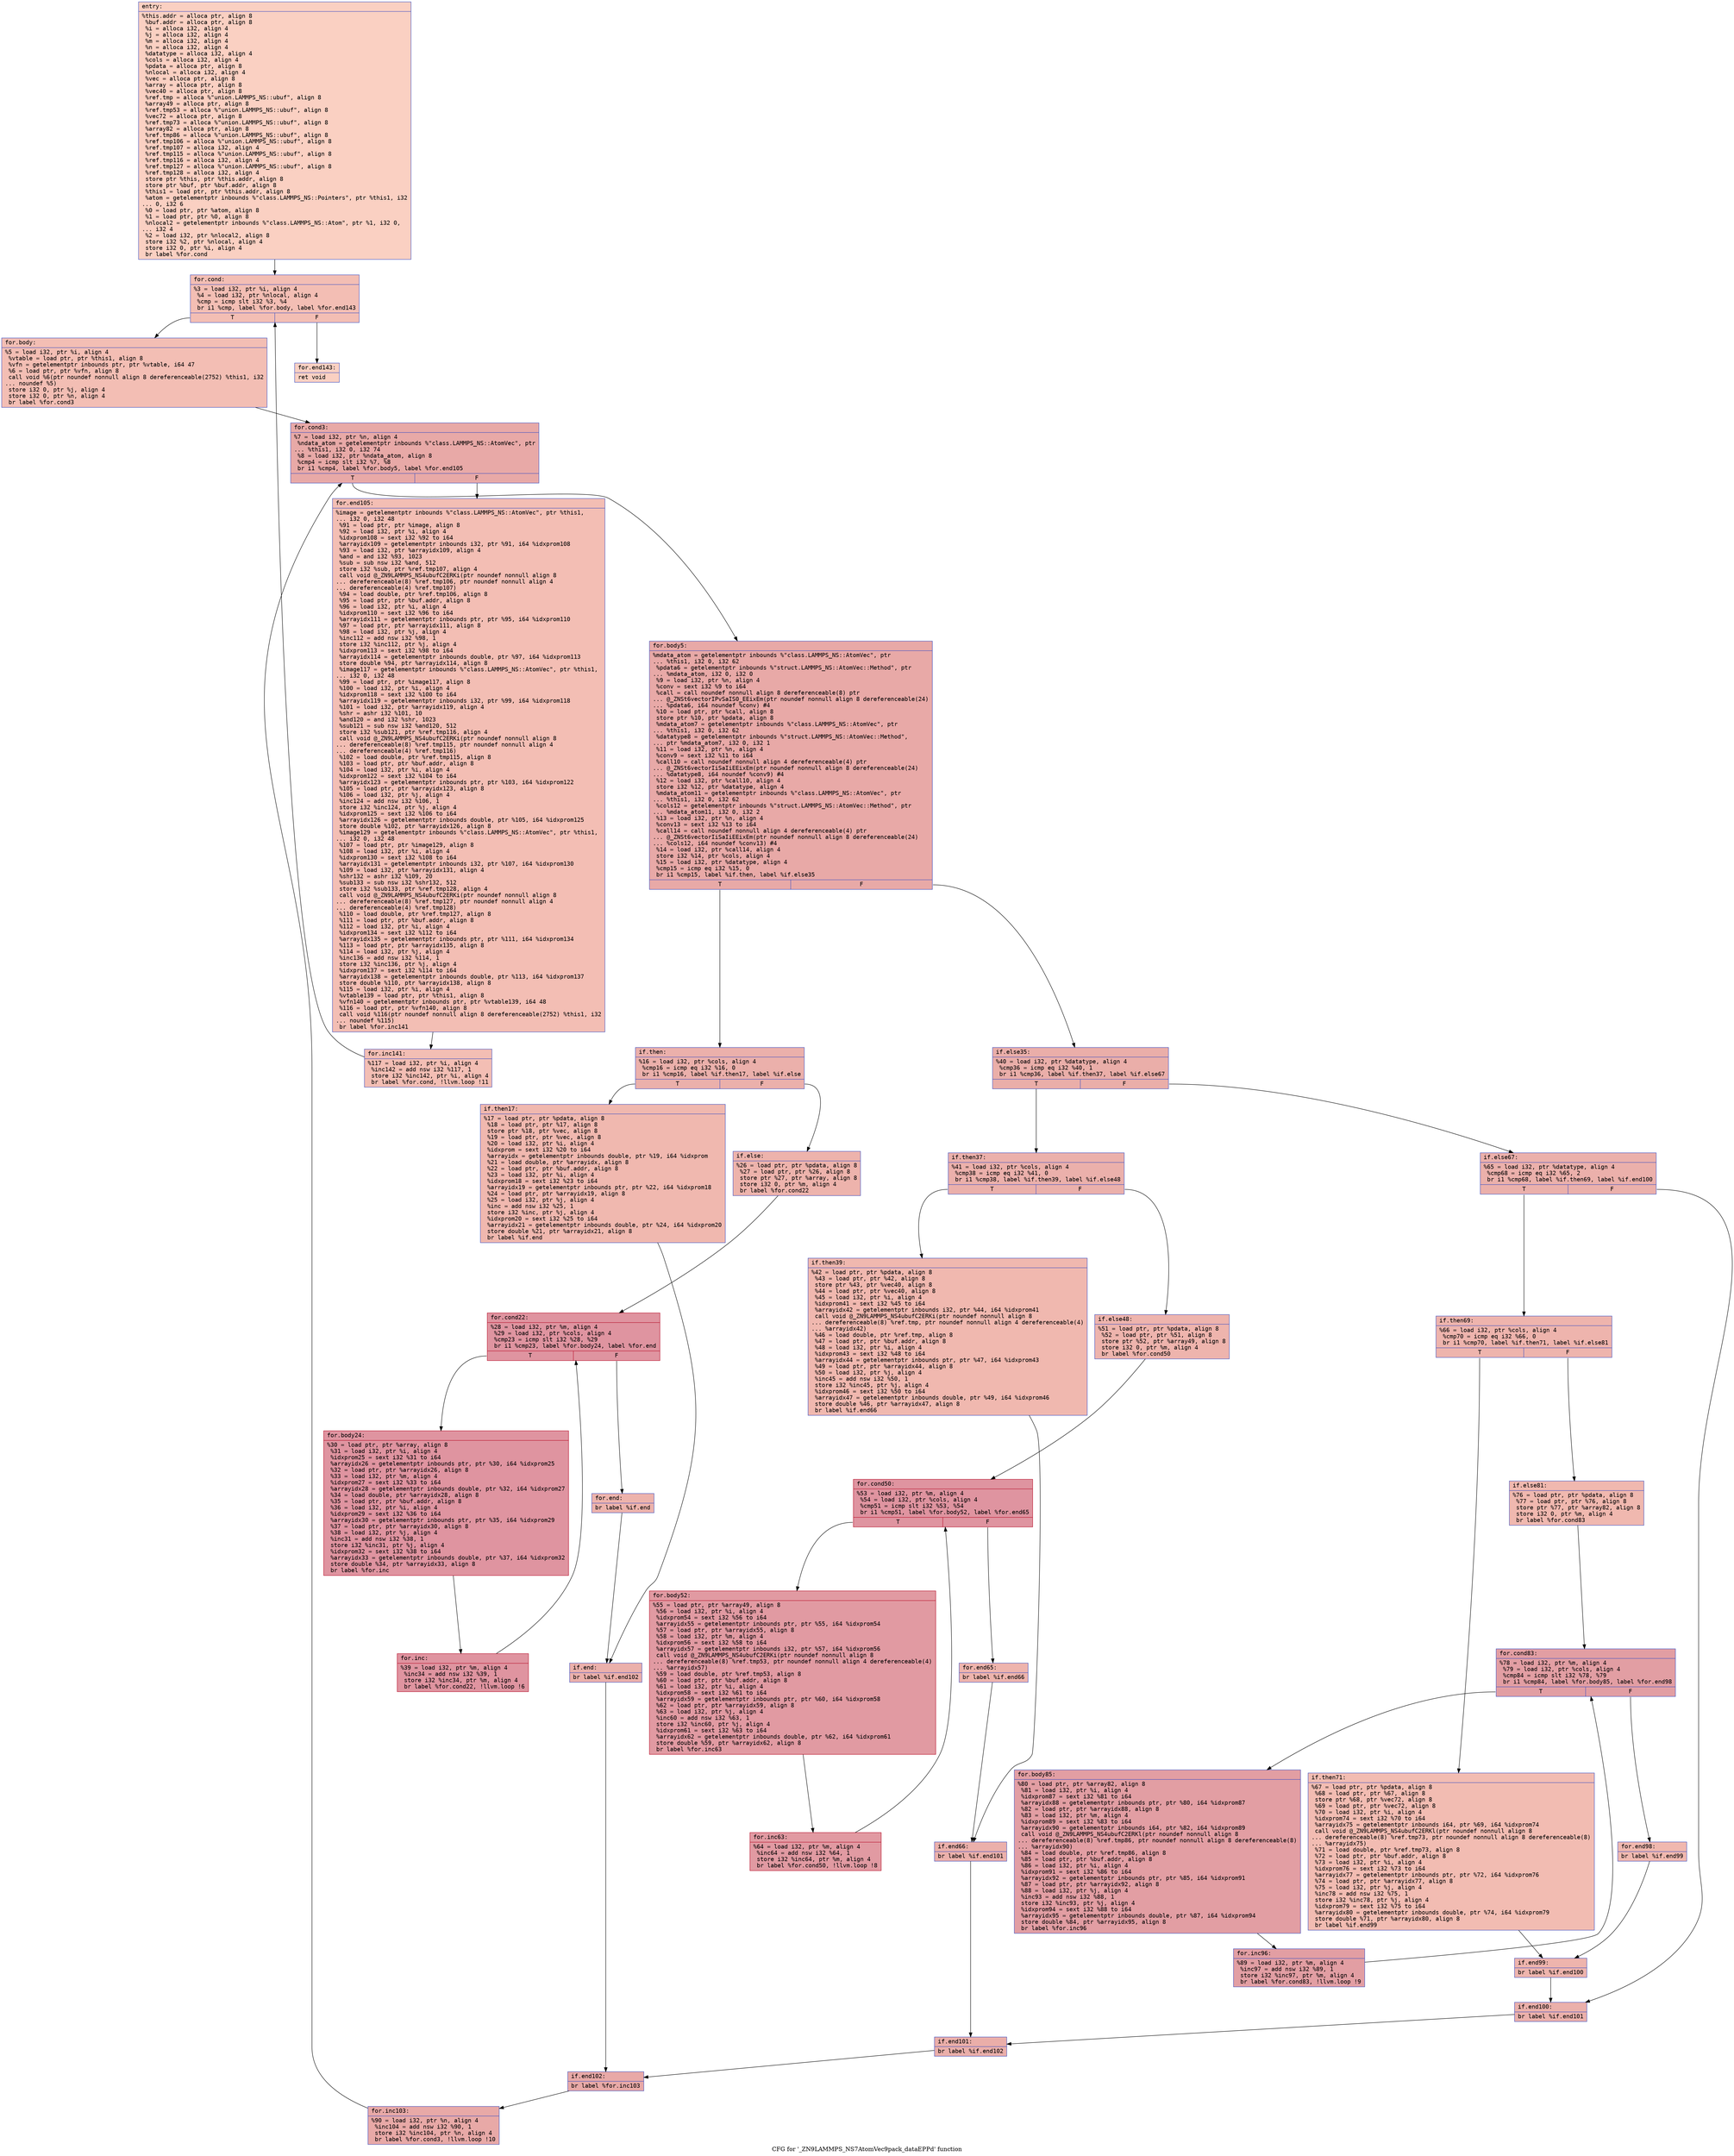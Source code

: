 digraph "CFG for '_ZN9LAMMPS_NS7AtomVec9pack_dataEPPd' function" {
	label="CFG for '_ZN9LAMMPS_NS7AtomVec9pack_dataEPPd' function";

	Node0x56285aa4fa90 [shape=record,color="#3d50c3ff", style=filled, fillcolor="#f3947570" fontname="Courier",label="{entry:\l|  %this.addr = alloca ptr, align 8\l  %buf.addr = alloca ptr, align 8\l  %i = alloca i32, align 4\l  %j = alloca i32, align 4\l  %m = alloca i32, align 4\l  %n = alloca i32, align 4\l  %datatype = alloca i32, align 4\l  %cols = alloca i32, align 4\l  %pdata = alloca ptr, align 8\l  %nlocal = alloca i32, align 4\l  %vec = alloca ptr, align 8\l  %array = alloca ptr, align 8\l  %vec40 = alloca ptr, align 8\l  %ref.tmp = alloca %\"union.LAMMPS_NS::ubuf\", align 8\l  %array49 = alloca ptr, align 8\l  %ref.tmp53 = alloca %\"union.LAMMPS_NS::ubuf\", align 8\l  %vec72 = alloca ptr, align 8\l  %ref.tmp73 = alloca %\"union.LAMMPS_NS::ubuf\", align 8\l  %array82 = alloca ptr, align 8\l  %ref.tmp86 = alloca %\"union.LAMMPS_NS::ubuf\", align 8\l  %ref.tmp106 = alloca %\"union.LAMMPS_NS::ubuf\", align 8\l  %ref.tmp107 = alloca i32, align 4\l  %ref.tmp115 = alloca %\"union.LAMMPS_NS::ubuf\", align 8\l  %ref.tmp116 = alloca i32, align 4\l  %ref.tmp127 = alloca %\"union.LAMMPS_NS::ubuf\", align 8\l  %ref.tmp128 = alloca i32, align 4\l  store ptr %this, ptr %this.addr, align 8\l  store ptr %buf, ptr %buf.addr, align 8\l  %this1 = load ptr, ptr %this.addr, align 8\l  %atom = getelementptr inbounds %\"class.LAMMPS_NS::Pointers\", ptr %this1, i32\l... 0, i32 6\l  %0 = load ptr, ptr %atom, align 8\l  %1 = load ptr, ptr %0, align 8\l  %nlocal2 = getelementptr inbounds %\"class.LAMMPS_NS::Atom\", ptr %1, i32 0,\l... i32 4\l  %2 = load i32, ptr %nlocal2, align 8\l  store i32 %2, ptr %nlocal, align 4\l  store i32 0, ptr %i, align 4\l  br label %for.cond\l}"];
	Node0x56285aa4fa90 -> Node0x56285ab15bc0[tooltip="entry -> for.cond\nProbability 100.00%" ];
	Node0x56285ab15bc0 [shape=record,color="#3d50c3ff", style=filled, fillcolor="#e36c5570" fontname="Courier",label="{for.cond:\l|  %3 = load i32, ptr %i, align 4\l  %4 = load i32, ptr %nlocal, align 4\l  %cmp = icmp slt i32 %3, %4\l  br i1 %cmp, label %for.body, label %for.end143\l|{<s0>T|<s1>F}}"];
	Node0x56285ab15bc0:s0 -> Node0x56285ab15df0[tooltip="for.cond -> for.body\nProbability 96.88%" ];
	Node0x56285ab15bc0:s1 -> Node0x56285ab15e70[tooltip="for.cond -> for.end143\nProbability 3.12%" ];
	Node0x56285ab15df0 [shape=record,color="#3d50c3ff", style=filled, fillcolor="#e36c5570" fontname="Courier",label="{for.body:\l|  %5 = load i32, ptr %i, align 4\l  %vtable = load ptr, ptr %this1, align 8\l  %vfn = getelementptr inbounds ptr, ptr %vtable, i64 47\l  %6 = load ptr, ptr %vfn, align 8\l  call void %6(ptr noundef nonnull align 8 dereferenceable(2752) %this1, i32\l... noundef %5)\l  store i32 0, ptr %j, align 4\l  store i32 0, ptr %n, align 4\l  br label %for.cond3\l}"];
	Node0x56285ab15df0 -> Node0x56285ab164c0[tooltip="for.body -> for.cond3\nProbability 100.00%" ];
	Node0x56285ab164c0 [shape=record,color="#3d50c3ff", style=filled, fillcolor="#ca3b3770" fontname="Courier",label="{for.cond3:\l|  %7 = load i32, ptr %n, align 4\l  %ndata_atom = getelementptr inbounds %\"class.LAMMPS_NS::AtomVec\", ptr\l... %this1, i32 0, i32 74\l  %8 = load i32, ptr %ndata_atom, align 8\l  %cmp4 = icmp slt i32 %7, %8\l  br i1 %cmp4, label %for.body5, label %for.end105\l|{<s0>T|<s1>F}}"];
	Node0x56285ab164c0:s0 -> Node0x56285ab167c0[tooltip="for.cond3 -> for.body5\nProbability 96.88%" ];
	Node0x56285ab164c0:s1 -> Node0x56285ab16840[tooltip="for.cond3 -> for.end105\nProbability 3.12%" ];
	Node0x56285ab167c0 [shape=record,color="#3d50c3ff", style=filled, fillcolor="#ca3b3770" fontname="Courier",label="{for.body5:\l|  %mdata_atom = getelementptr inbounds %\"class.LAMMPS_NS::AtomVec\", ptr\l... %this1, i32 0, i32 62\l  %pdata6 = getelementptr inbounds %\"struct.LAMMPS_NS::AtomVec::Method\", ptr\l... %mdata_atom, i32 0, i32 0\l  %9 = load i32, ptr %n, align 4\l  %conv = sext i32 %9 to i64\l  %call = call noundef nonnull align 8 dereferenceable(8) ptr\l... @_ZNSt6vectorIPvSaIS0_EEixEm(ptr noundef nonnull align 8 dereferenceable(24)\l... %pdata6, i64 noundef %conv) #4\l  %10 = load ptr, ptr %call, align 8\l  store ptr %10, ptr %pdata, align 8\l  %mdata_atom7 = getelementptr inbounds %\"class.LAMMPS_NS::AtomVec\", ptr\l... %this1, i32 0, i32 62\l  %datatype8 = getelementptr inbounds %\"struct.LAMMPS_NS::AtomVec::Method\",\l... ptr %mdata_atom7, i32 0, i32 1\l  %11 = load i32, ptr %n, align 4\l  %conv9 = sext i32 %11 to i64\l  %call10 = call noundef nonnull align 4 dereferenceable(4) ptr\l... @_ZNSt6vectorIiSaIiEEixEm(ptr noundef nonnull align 8 dereferenceable(24)\l... %datatype8, i64 noundef %conv9) #4\l  %12 = load i32, ptr %call10, align 4\l  store i32 %12, ptr %datatype, align 4\l  %mdata_atom11 = getelementptr inbounds %\"class.LAMMPS_NS::AtomVec\", ptr\l... %this1, i32 0, i32 62\l  %cols12 = getelementptr inbounds %\"struct.LAMMPS_NS::AtomVec::Method\", ptr\l... %mdata_atom11, i32 0, i32 2\l  %13 = load i32, ptr %n, align 4\l  %conv13 = sext i32 %13 to i64\l  %call14 = call noundef nonnull align 4 dereferenceable(4) ptr\l... @_ZNSt6vectorIiSaIiEEixEm(ptr noundef nonnull align 8 dereferenceable(24)\l... %cols12, i64 noundef %conv13) #4\l  %14 = load i32, ptr %call14, align 4\l  store i32 %14, ptr %cols, align 4\l  %15 = load i32, ptr %datatype, align 4\l  %cmp15 = icmp eq i32 %15, 0\l  br i1 %cmp15, label %if.then, label %if.else35\l|{<s0>T|<s1>F}}"];
	Node0x56285ab167c0:s0 -> Node0x56285ab17dd0[tooltip="for.body5 -> if.then\nProbability 37.50%" ];
	Node0x56285ab167c0:s1 -> Node0x56285ab17e40[tooltip="for.body5 -> if.else35\nProbability 62.50%" ];
	Node0x56285ab17dd0 [shape=record,color="#3d50c3ff", style=filled, fillcolor="#d24b4070" fontname="Courier",label="{if.then:\l|  %16 = load i32, ptr %cols, align 4\l  %cmp16 = icmp eq i32 %16, 0\l  br i1 %cmp16, label %if.then17, label %if.else\l|{<s0>T|<s1>F}}"];
	Node0x56285ab17dd0:s0 -> Node0x56285ab180d0[tooltip="if.then -> if.then17\nProbability 37.50%" ];
	Node0x56285ab17dd0:s1 -> Node0x56285ab18120[tooltip="if.then -> if.else\nProbability 62.50%" ];
	Node0x56285ab180d0 [shape=record,color="#3d50c3ff", style=filled, fillcolor="#dc5d4a70" fontname="Courier",label="{if.then17:\l|  %17 = load ptr, ptr %pdata, align 8\l  %18 = load ptr, ptr %17, align 8\l  store ptr %18, ptr %vec, align 8\l  %19 = load ptr, ptr %vec, align 8\l  %20 = load i32, ptr %i, align 4\l  %idxprom = sext i32 %20 to i64\l  %arrayidx = getelementptr inbounds double, ptr %19, i64 %idxprom\l  %21 = load double, ptr %arrayidx, align 8\l  %22 = load ptr, ptr %buf.addr, align 8\l  %23 = load i32, ptr %i, align 4\l  %idxprom18 = sext i32 %23 to i64\l  %arrayidx19 = getelementptr inbounds ptr, ptr %22, i64 %idxprom18\l  %24 = load ptr, ptr %arrayidx19, align 8\l  %25 = load i32, ptr %j, align 4\l  %inc = add nsw i32 %25, 1\l  store i32 %inc, ptr %j, align 4\l  %idxprom20 = sext i32 %25 to i64\l  %arrayidx21 = getelementptr inbounds double, ptr %24, i64 %idxprom20\l  store double %21, ptr %arrayidx21, align 8\l  br label %if.end\l}"];
	Node0x56285ab180d0 -> Node0x56285ab18df0[tooltip="if.then17 -> if.end\nProbability 100.00%" ];
	Node0x56285ab18120 [shape=record,color="#3d50c3ff", style=filled, fillcolor="#d6524470" fontname="Courier",label="{if.else:\l|  %26 = load ptr, ptr %pdata, align 8\l  %27 = load ptr, ptr %26, align 8\l  store ptr %27, ptr %array, align 8\l  store i32 0, ptr %m, align 4\l  br label %for.cond22\l}"];
	Node0x56285ab18120 -> Node0x56285ab19110[tooltip="if.else -> for.cond22\nProbability 100.00%" ];
	Node0x56285ab19110 [shape=record,color="#b70d28ff", style=filled, fillcolor="#b70d2870" fontname="Courier",label="{for.cond22:\l|  %28 = load i32, ptr %m, align 4\l  %29 = load i32, ptr %cols, align 4\l  %cmp23 = icmp slt i32 %28, %29\l  br i1 %cmp23, label %for.body24, label %for.end\l|{<s0>T|<s1>F}}"];
	Node0x56285ab19110:s0 -> Node0x56285ab193b0[tooltip="for.cond22 -> for.body24\nProbability 96.88%" ];
	Node0x56285ab19110:s1 -> Node0x56285ab19430[tooltip="for.cond22 -> for.end\nProbability 3.12%" ];
	Node0x56285ab193b0 [shape=record,color="#b70d28ff", style=filled, fillcolor="#b70d2870" fontname="Courier",label="{for.body24:\l|  %30 = load ptr, ptr %array, align 8\l  %31 = load i32, ptr %i, align 4\l  %idxprom25 = sext i32 %31 to i64\l  %arrayidx26 = getelementptr inbounds ptr, ptr %30, i64 %idxprom25\l  %32 = load ptr, ptr %arrayidx26, align 8\l  %33 = load i32, ptr %m, align 4\l  %idxprom27 = sext i32 %33 to i64\l  %arrayidx28 = getelementptr inbounds double, ptr %32, i64 %idxprom27\l  %34 = load double, ptr %arrayidx28, align 8\l  %35 = load ptr, ptr %buf.addr, align 8\l  %36 = load i32, ptr %i, align 4\l  %idxprom29 = sext i32 %36 to i64\l  %arrayidx30 = getelementptr inbounds ptr, ptr %35, i64 %idxprom29\l  %37 = load ptr, ptr %arrayidx30, align 8\l  %38 = load i32, ptr %j, align 4\l  %inc31 = add nsw i32 %38, 1\l  store i32 %inc31, ptr %j, align 4\l  %idxprom32 = sext i32 %38 to i64\l  %arrayidx33 = getelementptr inbounds double, ptr %37, i64 %idxprom32\l  store double %34, ptr %arrayidx33, align 8\l  br label %for.inc\l}"];
	Node0x56285ab193b0 -> Node0x56285ab1a1e0[tooltip="for.body24 -> for.inc\nProbability 100.00%" ];
	Node0x56285ab1a1e0 [shape=record,color="#b70d28ff", style=filled, fillcolor="#b70d2870" fontname="Courier",label="{for.inc:\l|  %39 = load i32, ptr %m, align 4\l  %inc34 = add nsw i32 %39, 1\l  store i32 %inc34, ptr %m, align 4\l  br label %for.cond22, !llvm.loop !6\l}"];
	Node0x56285ab1a1e0 -> Node0x56285ab19110[tooltip="for.inc -> for.cond22\nProbability 100.00%" ];
	Node0x56285ab19430 [shape=record,color="#3d50c3ff", style=filled, fillcolor="#d6524470" fontname="Courier",label="{for.end:\l|  br label %if.end\l}"];
	Node0x56285ab19430 -> Node0x56285ab18df0[tooltip="for.end -> if.end\nProbability 100.00%" ];
	Node0x56285ab18df0 [shape=record,color="#3d50c3ff", style=filled, fillcolor="#d24b4070" fontname="Courier",label="{if.end:\l|  br label %if.end102\l}"];
	Node0x56285ab18df0 -> Node0x56285ab1a6c0[tooltip="if.end -> if.end102\nProbability 100.00%" ];
	Node0x56285ab17e40 [shape=record,color="#3d50c3ff", style=filled, fillcolor="#d0473d70" fontname="Courier",label="{if.else35:\l|  %40 = load i32, ptr %datatype, align 4\l  %cmp36 = icmp eq i32 %40, 1\l  br i1 %cmp36, label %if.then37, label %if.else67\l|{<s0>T|<s1>F}}"];
	Node0x56285ab17e40:s0 -> Node0x56285ab1a8e0[tooltip="if.else35 -> if.then37\nProbability 50.00%" ];
	Node0x56285ab17e40:s1 -> Node0x56285ab1a960[tooltip="if.else35 -> if.else67\nProbability 50.00%" ];
	Node0x56285ab1a8e0 [shape=record,color="#3d50c3ff", style=filled, fillcolor="#d24b4070" fontname="Courier",label="{if.then37:\l|  %41 = load i32, ptr %cols, align 4\l  %cmp38 = icmp eq i32 %41, 0\l  br i1 %cmp38, label %if.then39, label %if.else48\l|{<s0>T|<s1>F}}"];
	Node0x56285ab1a8e0:s0 -> Node0x56285ab1abc0[tooltip="if.then37 -> if.then39\nProbability 37.50%" ];
	Node0x56285ab1a8e0:s1 -> Node0x56285ab1ac40[tooltip="if.then37 -> if.else48\nProbability 62.50%" ];
	Node0x56285ab1abc0 [shape=record,color="#3d50c3ff", style=filled, fillcolor="#dc5d4a70" fontname="Courier",label="{if.then39:\l|  %42 = load ptr, ptr %pdata, align 8\l  %43 = load ptr, ptr %42, align 8\l  store ptr %43, ptr %vec40, align 8\l  %44 = load ptr, ptr %vec40, align 8\l  %45 = load i32, ptr %i, align 4\l  %idxprom41 = sext i32 %45 to i64\l  %arrayidx42 = getelementptr inbounds i32, ptr %44, i64 %idxprom41\l  call void @_ZN9LAMMPS_NS4ubufC2ERKi(ptr noundef nonnull align 8\l... dereferenceable(8) %ref.tmp, ptr noundef nonnull align 4 dereferenceable(4)\l... %arrayidx42)\l  %46 = load double, ptr %ref.tmp, align 8\l  %47 = load ptr, ptr %buf.addr, align 8\l  %48 = load i32, ptr %i, align 4\l  %idxprom43 = sext i32 %48 to i64\l  %arrayidx44 = getelementptr inbounds ptr, ptr %47, i64 %idxprom43\l  %49 = load ptr, ptr %arrayidx44, align 8\l  %50 = load i32, ptr %j, align 4\l  %inc45 = add nsw i32 %50, 1\l  store i32 %inc45, ptr %j, align 4\l  %idxprom46 = sext i32 %50 to i64\l  %arrayidx47 = getelementptr inbounds double, ptr %49, i64 %idxprom46\l  store double %46, ptr %arrayidx47, align 8\l  br label %if.end66\l}"];
	Node0x56285ab1abc0 -> Node0x56285ab17200[tooltip="if.then39 -> if.end66\nProbability 100.00%" ];
	Node0x56285ab1ac40 [shape=record,color="#3d50c3ff", style=filled, fillcolor="#d8564670" fontname="Courier",label="{if.else48:\l|  %51 = load ptr, ptr %pdata, align 8\l  %52 = load ptr, ptr %51, align 8\l  store ptr %52, ptr %array49, align 8\l  store i32 0, ptr %m, align 4\l  br label %for.cond50\l}"];
	Node0x56285ab1ac40 -> Node0x56285ab17530[tooltip="if.else48 -> for.cond50\nProbability 100.00%" ];
	Node0x56285ab17530 [shape=record,color="#b70d28ff", style=filled, fillcolor="#b70d2870" fontname="Courier",label="{for.cond50:\l|  %53 = load i32, ptr %m, align 4\l  %54 = load i32, ptr %cols, align 4\l  %cmp51 = icmp slt i32 %53, %54\l  br i1 %cmp51, label %for.body52, label %for.end65\l|{<s0>T|<s1>F}}"];
	Node0x56285ab17530:s0 -> Node0x56285ab1cdd0[tooltip="for.cond50 -> for.body52\nProbability 96.88%" ];
	Node0x56285ab17530:s1 -> Node0x56285ab1ce50[tooltip="for.cond50 -> for.end65\nProbability 3.12%" ];
	Node0x56285ab1cdd0 [shape=record,color="#b70d28ff", style=filled, fillcolor="#bb1b2c70" fontname="Courier",label="{for.body52:\l|  %55 = load ptr, ptr %array49, align 8\l  %56 = load i32, ptr %i, align 4\l  %idxprom54 = sext i32 %56 to i64\l  %arrayidx55 = getelementptr inbounds ptr, ptr %55, i64 %idxprom54\l  %57 = load ptr, ptr %arrayidx55, align 8\l  %58 = load i32, ptr %m, align 4\l  %idxprom56 = sext i32 %58 to i64\l  %arrayidx57 = getelementptr inbounds i32, ptr %57, i64 %idxprom56\l  call void @_ZN9LAMMPS_NS4ubufC2ERKi(ptr noundef nonnull align 8\l... dereferenceable(8) %ref.tmp53, ptr noundef nonnull align 4 dereferenceable(4)\l... %arrayidx57)\l  %59 = load double, ptr %ref.tmp53, align 8\l  %60 = load ptr, ptr %buf.addr, align 8\l  %61 = load i32, ptr %i, align 4\l  %idxprom58 = sext i32 %61 to i64\l  %arrayidx59 = getelementptr inbounds ptr, ptr %60, i64 %idxprom58\l  %62 = load ptr, ptr %arrayidx59, align 8\l  %63 = load i32, ptr %j, align 4\l  %inc60 = add nsw i32 %63, 1\l  store i32 %inc60, ptr %j, align 4\l  %idxprom61 = sext i32 %63 to i64\l  %arrayidx62 = getelementptr inbounds double, ptr %62, i64 %idxprom61\l  store double %59, ptr %arrayidx62, align 8\l  br label %for.inc63\l}"];
	Node0x56285ab1cdd0 -> Node0x56285ab1dd40[tooltip="for.body52 -> for.inc63\nProbability 100.00%" ];
	Node0x56285ab1dd40 [shape=record,color="#b70d28ff", style=filled, fillcolor="#bb1b2c70" fontname="Courier",label="{for.inc63:\l|  %64 = load i32, ptr %m, align 4\l  %inc64 = add nsw i32 %64, 1\l  store i32 %inc64, ptr %m, align 4\l  br label %for.cond50, !llvm.loop !8\l}"];
	Node0x56285ab1dd40 -> Node0x56285ab17530[tooltip="for.inc63 -> for.cond50\nProbability 100.00%" ];
	Node0x56285ab1ce50 [shape=record,color="#3d50c3ff", style=filled, fillcolor="#d8564670" fontname="Courier",label="{for.end65:\l|  br label %if.end66\l}"];
	Node0x56285ab1ce50 -> Node0x56285ab17200[tooltip="for.end65 -> if.end66\nProbability 100.00%" ];
	Node0x56285ab17200 [shape=record,color="#3d50c3ff", style=filled, fillcolor="#d24b4070" fontname="Courier",label="{if.end66:\l|  br label %if.end101\l}"];
	Node0x56285ab17200 -> Node0x56285ab1e210[tooltip="if.end66 -> if.end101\nProbability 100.00%" ];
	Node0x56285ab1a960 [shape=record,color="#3d50c3ff", style=filled, fillcolor="#d24b4070" fontname="Courier",label="{if.else67:\l|  %65 = load i32, ptr %datatype, align 4\l  %cmp68 = icmp eq i32 %65, 2\l  br i1 %cmp68, label %if.then69, label %if.end100\l|{<s0>T|<s1>F}}"];
	Node0x56285ab1a960:s0 -> Node0x56285ab1e430[tooltip="if.else67 -> if.then69\nProbability 50.00%" ];
	Node0x56285ab1a960:s1 -> Node0x56285ab1e4b0[tooltip="if.else67 -> if.end100\nProbability 50.00%" ];
	Node0x56285ab1e430 [shape=record,color="#3d50c3ff", style=filled, fillcolor="#d8564670" fontname="Courier",label="{if.then69:\l|  %66 = load i32, ptr %cols, align 4\l  %cmp70 = icmp eq i32 %66, 0\l  br i1 %cmp70, label %if.then71, label %if.else81\l|{<s0>T|<s1>F}}"];
	Node0x56285ab1e430:s0 -> Node0x56285ab1e710[tooltip="if.then69 -> if.then71\nProbability 37.50%" ];
	Node0x56285ab1e430:s1 -> Node0x56285ab1e790[tooltip="if.then69 -> if.else81\nProbability 62.50%" ];
	Node0x56285ab1e710 [shape=record,color="#3d50c3ff", style=filled, fillcolor="#e1675170" fontname="Courier",label="{if.then71:\l|  %67 = load ptr, ptr %pdata, align 8\l  %68 = load ptr, ptr %67, align 8\l  store ptr %68, ptr %vec72, align 8\l  %69 = load ptr, ptr %vec72, align 8\l  %70 = load i32, ptr %i, align 4\l  %idxprom74 = sext i32 %70 to i64\l  %arrayidx75 = getelementptr inbounds i64, ptr %69, i64 %idxprom74\l  call void @_ZN9LAMMPS_NS4ubufC2ERKl(ptr noundef nonnull align 8\l... dereferenceable(8) %ref.tmp73, ptr noundef nonnull align 8 dereferenceable(8)\l... %arrayidx75)\l  %71 = load double, ptr %ref.tmp73, align 8\l  %72 = load ptr, ptr %buf.addr, align 8\l  %73 = load i32, ptr %i, align 4\l  %idxprom76 = sext i32 %73 to i64\l  %arrayidx77 = getelementptr inbounds ptr, ptr %72, i64 %idxprom76\l  %74 = load ptr, ptr %arrayidx77, align 8\l  %75 = load i32, ptr %j, align 4\l  %inc78 = add nsw i32 %75, 1\l  store i32 %inc78, ptr %j, align 4\l  %idxprom79 = sext i32 %75 to i64\l  %arrayidx80 = getelementptr inbounds double, ptr %74, i64 %idxprom79\l  store double %71, ptr %arrayidx80, align 8\l  br label %if.end99\l}"];
	Node0x56285ab1e710 -> Node0x56285ab1f550[tooltip="if.then71 -> if.end99\nProbability 100.00%" ];
	Node0x56285ab1e790 [shape=record,color="#3d50c3ff", style=filled, fillcolor="#dc5d4a70" fontname="Courier",label="{if.else81:\l|  %76 = load ptr, ptr %pdata, align 8\l  %77 = load ptr, ptr %76, align 8\l  store ptr %77, ptr %array82, align 8\l  store i32 0, ptr %m, align 4\l  br label %for.cond83\l}"];
	Node0x56285ab1e790 -> Node0x56285ab1f880[tooltip="if.else81 -> for.cond83\nProbability 100.00%" ];
	Node0x56285ab1f880 [shape=record,color="#3d50c3ff", style=filled, fillcolor="#be242e70" fontname="Courier",label="{for.cond83:\l|  %78 = load i32, ptr %m, align 4\l  %79 = load i32, ptr %cols, align 4\l  %cmp84 = icmp slt i32 %78, %79\l  br i1 %cmp84, label %for.body85, label %for.end98\l|{<s0>T|<s1>F}}"];
	Node0x56285ab1f880:s0 -> Node0x56285ab1fb00[tooltip="for.cond83 -> for.body85\nProbability 96.88%" ];
	Node0x56285ab1f880:s1 -> Node0x56285ab1fb80[tooltip="for.cond83 -> for.end98\nProbability 3.12%" ];
	Node0x56285ab1fb00 [shape=record,color="#3d50c3ff", style=filled, fillcolor="#be242e70" fontname="Courier",label="{for.body85:\l|  %80 = load ptr, ptr %array82, align 8\l  %81 = load i32, ptr %i, align 4\l  %idxprom87 = sext i32 %81 to i64\l  %arrayidx88 = getelementptr inbounds ptr, ptr %80, i64 %idxprom87\l  %82 = load ptr, ptr %arrayidx88, align 8\l  %83 = load i32, ptr %m, align 4\l  %idxprom89 = sext i32 %83 to i64\l  %arrayidx90 = getelementptr inbounds i64, ptr %82, i64 %idxprom89\l  call void @_ZN9LAMMPS_NS4ubufC2ERKl(ptr noundef nonnull align 8\l... dereferenceable(8) %ref.tmp86, ptr noundef nonnull align 8 dereferenceable(8)\l... %arrayidx90)\l  %84 = load double, ptr %ref.tmp86, align 8\l  %85 = load ptr, ptr %buf.addr, align 8\l  %86 = load i32, ptr %i, align 4\l  %idxprom91 = sext i32 %86 to i64\l  %arrayidx92 = getelementptr inbounds ptr, ptr %85, i64 %idxprom91\l  %87 = load ptr, ptr %arrayidx92, align 8\l  %88 = load i32, ptr %j, align 4\l  %inc93 = add nsw i32 %88, 1\l  store i32 %inc93, ptr %j, align 4\l  %idxprom94 = sext i32 %88 to i64\l  %arrayidx95 = getelementptr inbounds double, ptr %87, i64 %idxprom94\l  store double %84, ptr %arrayidx95, align 8\l  br label %for.inc96\l}"];
	Node0x56285ab1fb00 -> Node0x56285ab20a70[tooltip="for.body85 -> for.inc96\nProbability 100.00%" ];
	Node0x56285ab20a70 [shape=record,color="#3d50c3ff", style=filled, fillcolor="#be242e70" fontname="Courier",label="{for.inc96:\l|  %89 = load i32, ptr %m, align 4\l  %inc97 = add nsw i32 %89, 1\l  store i32 %inc97, ptr %m, align 4\l  br label %for.cond83, !llvm.loop !9\l}"];
	Node0x56285ab20a70 -> Node0x56285ab1f880[tooltip="for.inc96 -> for.cond83\nProbability 100.00%" ];
	Node0x56285ab1fb80 [shape=record,color="#3d50c3ff", style=filled, fillcolor="#dc5d4a70" fontname="Courier",label="{for.end98:\l|  br label %if.end99\l}"];
	Node0x56285ab1fb80 -> Node0x56285ab1f550[tooltip="for.end98 -> if.end99\nProbability 100.00%" ];
	Node0x56285ab1f550 [shape=record,color="#3d50c3ff", style=filled, fillcolor="#d8564670" fontname="Courier",label="{if.end99:\l|  br label %if.end100\l}"];
	Node0x56285ab1f550 -> Node0x56285ab1e4b0[tooltip="if.end99 -> if.end100\nProbability 100.00%" ];
	Node0x56285ab1e4b0 [shape=record,color="#3d50c3ff", style=filled, fillcolor="#d24b4070" fontname="Courier",label="{if.end100:\l|  br label %if.end101\l}"];
	Node0x56285ab1e4b0 -> Node0x56285ab1e210[tooltip="if.end100 -> if.end101\nProbability 100.00%" ];
	Node0x56285ab1e210 [shape=record,color="#3d50c3ff", style=filled, fillcolor="#d0473d70" fontname="Courier",label="{if.end101:\l|  br label %if.end102\l}"];
	Node0x56285ab1e210 -> Node0x56285ab1a6c0[tooltip="if.end101 -> if.end102\nProbability 100.00%" ];
	Node0x56285ab1a6c0 [shape=record,color="#3d50c3ff", style=filled, fillcolor="#ca3b3770" fontname="Courier",label="{if.end102:\l|  br label %for.inc103\l}"];
	Node0x56285ab1a6c0 -> Node0x56285ab21090[tooltip="if.end102 -> for.inc103\nProbability 100.00%" ];
	Node0x56285ab21090 [shape=record,color="#3d50c3ff", style=filled, fillcolor="#ca3b3770" fontname="Courier",label="{for.inc103:\l|  %90 = load i32, ptr %n, align 4\l  %inc104 = add nsw i32 %90, 1\l  store i32 %inc104, ptr %n, align 4\l  br label %for.cond3, !llvm.loop !10\l}"];
	Node0x56285ab21090 -> Node0x56285ab164c0[tooltip="for.inc103 -> for.cond3\nProbability 100.00%" ];
	Node0x56285ab16840 [shape=record,color="#3d50c3ff", style=filled, fillcolor="#e36c5570" fontname="Courier",label="{for.end105:\l|  %image = getelementptr inbounds %\"class.LAMMPS_NS::AtomVec\", ptr %this1,\l... i32 0, i32 48\l  %91 = load ptr, ptr %image, align 8\l  %92 = load i32, ptr %i, align 4\l  %idxprom108 = sext i32 %92 to i64\l  %arrayidx109 = getelementptr inbounds i32, ptr %91, i64 %idxprom108\l  %93 = load i32, ptr %arrayidx109, align 4\l  %and = and i32 %93, 1023\l  %sub = sub nsw i32 %and, 512\l  store i32 %sub, ptr %ref.tmp107, align 4\l  call void @_ZN9LAMMPS_NS4ubufC2ERKi(ptr noundef nonnull align 8\l... dereferenceable(8) %ref.tmp106, ptr noundef nonnull align 4\l... dereferenceable(4) %ref.tmp107)\l  %94 = load double, ptr %ref.tmp106, align 8\l  %95 = load ptr, ptr %buf.addr, align 8\l  %96 = load i32, ptr %i, align 4\l  %idxprom110 = sext i32 %96 to i64\l  %arrayidx111 = getelementptr inbounds ptr, ptr %95, i64 %idxprom110\l  %97 = load ptr, ptr %arrayidx111, align 8\l  %98 = load i32, ptr %j, align 4\l  %inc112 = add nsw i32 %98, 1\l  store i32 %inc112, ptr %j, align 4\l  %idxprom113 = sext i32 %98 to i64\l  %arrayidx114 = getelementptr inbounds double, ptr %97, i64 %idxprom113\l  store double %94, ptr %arrayidx114, align 8\l  %image117 = getelementptr inbounds %\"class.LAMMPS_NS::AtomVec\", ptr %this1,\l... i32 0, i32 48\l  %99 = load ptr, ptr %image117, align 8\l  %100 = load i32, ptr %i, align 4\l  %idxprom118 = sext i32 %100 to i64\l  %arrayidx119 = getelementptr inbounds i32, ptr %99, i64 %idxprom118\l  %101 = load i32, ptr %arrayidx119, align 4\l  %shr = ashr i32 %101, 10\l  %and120 = and i32 %shr, 1023\l  %sub121 = sub nsw i32 %and120, 512\l  store i32 %sub121, ptr %ref.tmp116, align 4\l  call void @_ZN9LAMMPS_NS4ubufC2ERKi(ptr noundef nonnull align 8\l... dereferenceable(8) %ref.tmp115, ptr noundef nonnull align 4\l... dereferenceable(4) %ref.tmp116)\l  %102 = load double, ptr %ref.tmp115, align 8\l  %103 = load ptr, ptr %buf.addr, align 8\l  %104 = load i32, ptr %i, align 4\l  %idxprom122 = sext i32 %104 to i64\l  %arrayidx123 = getelementptr inbounds ptr, ptr %103, i64 %idxprom122\l  %105 = load ptr, ptr %arrayidx123, align 8\l  %106 = load i32, ptr %j, align 4\l  %inc124 = add nsw i32 %106, 1\l  store i32 %inc124, ptr %j, align 4\l  %idxprom125 = sext i32 %106 to i64\l  %arrayidx126 = getelementptr inbounds double, ptr %105, i64 %idxprom125\l  store double %102, ptr %arrayidx126, align 8\l  %image129 = getelementptr inbounds %\"class.LAMMPS_NS::AtomVec\", ptr %this1,\l... i32 0, i32 48\l  %107 = load ptr, ptr %image129, align 8\l  %108 = load i32, ptr %i, align 4\l  %idxprom130 = sext i32 %108 to i64\l  %arrayidx131 = getelementptr inbounds i32, ptr %107, i64 %idxprom130\l  %109 = load i32, ptr %arrayidx131, align 4\l  %shr132 = ashr i32 %109, 20\l  %sub133 = sub nsw i32 %shr132, 512\l  store i32 %sub133, ptr %ref.tmp128, align 4\l  call void @_ZN9LAMMPS_NS4ubufC2ERKi(ptr noundef nonnull align 8\l... dereferenceable(8) %ref.tmp127, ptr noundef nonnull align 4\l... dereferenceable(4) %ref.tmp128)\l  %110 = load double, ptr %ref.tmp127, align 8\l  %111 = load ptr, ptr %buf.addr, align 8\l  %112 = load i32, ptr %i, align 4\l  %idxprom134 = sext i32 %112 to i64\l  %arrayidx135 = getelementptr inbounds ptr, ptr %111, i64 %idxprom134\l  %113 = load ptr, ptr %arrayidx135, align 8\l  %114 = load i32, ptr %j, align 4\l  %inc136 = add nsw i32 %114, 1\l  store i32 %inc136, ptr %j, align 4\l  %idxprom137 = sext i32 %114 to i64\l  %arrayidx138 = getelementptr inbounds double, ptr %113, i64 %idxprom137\l  store double %110, ptr %arrayidx138, align 8\l  %115 = load i32, ptr %i, align 4\l  %vtable139 = load ptr, ptr %this1, align 8\l  %vfn140 = getelementptr inbounds ptr, ptr %vtable139, i64 48\l  %116 = load ptr, ptr %vfn140, align 8\l  call void %116(ptr noundef nonnull align 8 dereferenceable(2752) %this1, i32\l... noundef %115)\l  br label %for.inc141\l}"];
	Node0x56285ab16840 -> Node0x56285ab24cc0[tooltip="for.end105 -> for.inc141\nProbability 100.00%" ];
	Node0x56285ab24cc0 [shape=record,color="#3d50c3ff", style=filled, fillcolor="#e36c5570" fontname="Courier",label="{for.inc141:\l|  %117 = load i32, ptr %i, align 4\l  %inc142 = add nsw i32 %117, 1\l  store i32 %inc142, ptr %i, align 4\l  br label %for.cond, !llvm.loop !11\l}"];
	Node0x56285ab24cc0 -> Node0x56285ab15bc0[tooltip="for.inc141 -> for.cond\nProbability 100.00%" ];
	Node0x56285ab15e70 [shape=record,color="#3d50c3ff", style=filled, fillcolor="#f3947570" fontname="Courier",label="{for.end143:\l|  ret void\l}"];
}
